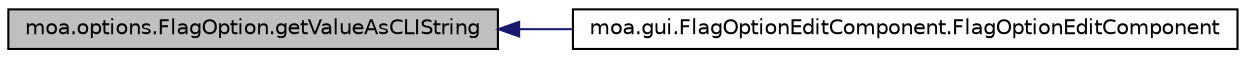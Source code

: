 digraph G
{
  edge [fontname="Helvetica",fontsize="10",labelfontname="Helvetica",labelfontsize="10"];
  node [fontname="Helvetica",fontsize="10",shape=record];
  rankdir=LR;
  Node1 [label="moa.options.FlagOption.getValueAsCLIString",height=0.2,width=0.4,color="black", fillcolor="grey75", style="filled" fontcolor="black"];
  Node1 -> Node2 [dir=back,color="midnightblue",fontsize="10",style="solid",fontname="Helvetica"];
  Node2 [label="moa.gui.FlagOptionEditComponent.FlagOptionEditComponent",height=0.2,width=0.4,color="black", fillcolor="white", style="filled",URL="$classmoa_1_1gui_1_1FlagOptionEditComponent.html#a9895a898d43678a91f5bac705d4b4a1f"];
}
